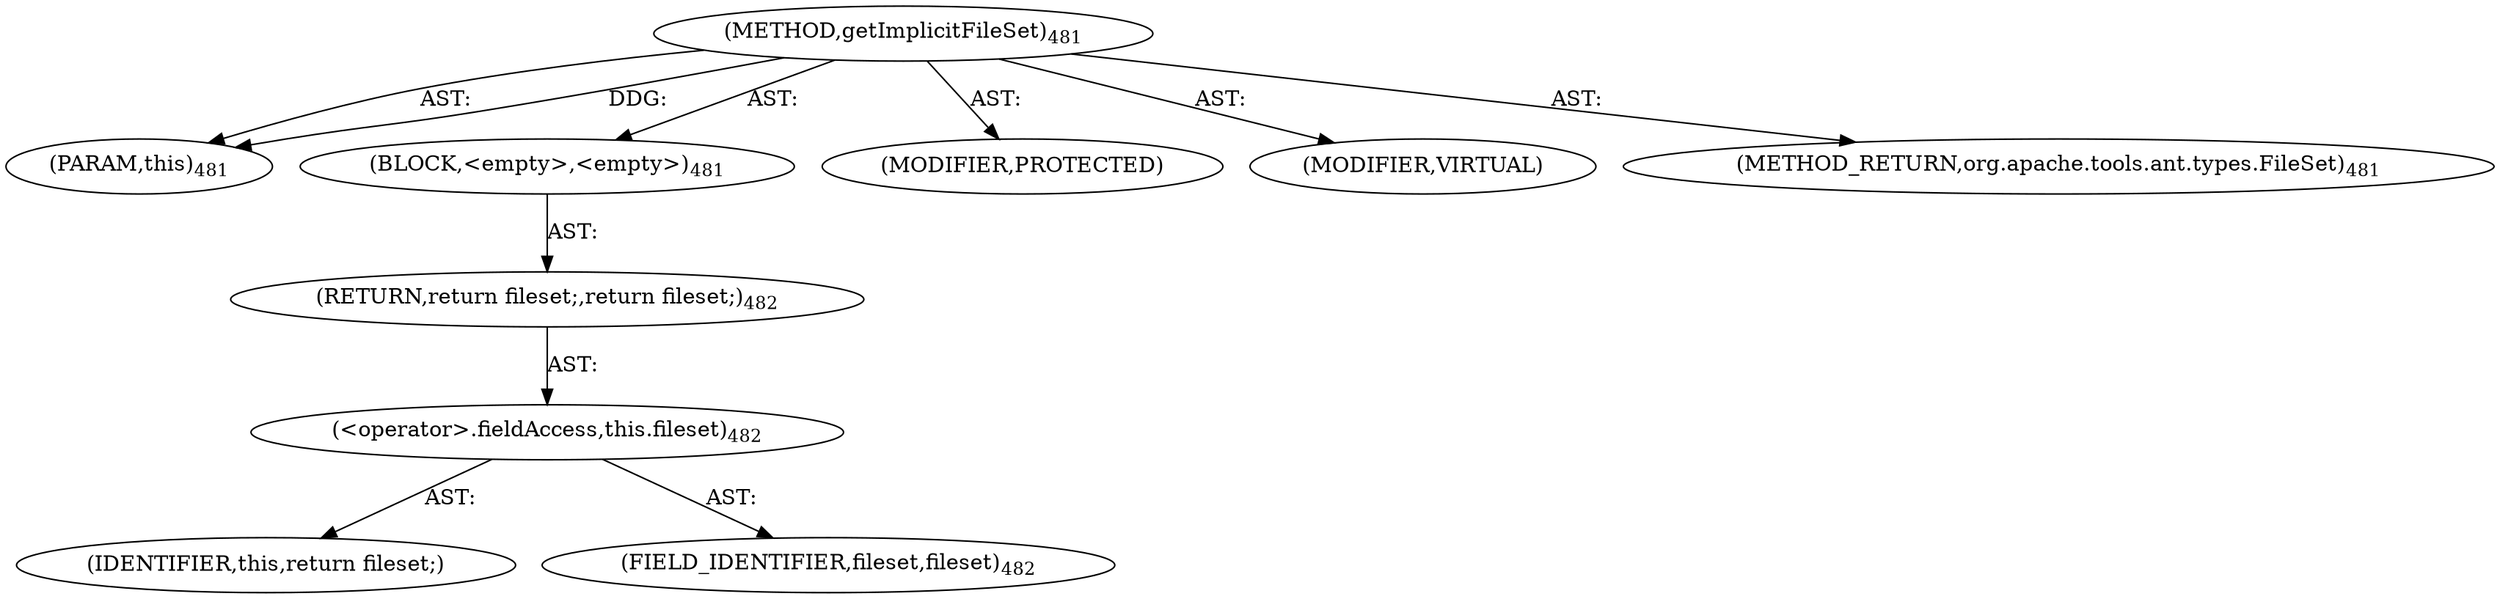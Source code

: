 digraph "getImplicitFileSet" {  
"111669149736" [label = <(METHOD,getImplicitFileSet)<SUB>481</SUB>> ]
"115964117064" [label = <(PARAM,this)<SUB>481</SUB>> ]
"25769803822" [label = <(BLOCK,&lt;empty&gt;,&lt;empty&gt;)<SUB>481</SUB>> ]
"146028888074" [label = <(RETURN,return fileset;,return fileset;)<SUB>482</SUB>> ]
"30064771191" [label = <(&lt;operator&gt;.fieldAccess,this.fileset)<SUB>482</SUB>> ]
"68719476833" [label = <(IDENTIFIER,this,return fileset;)> ]
"55834574889" [label = <(FIELD_IDENTIFIER,fileset,fileset)<SUB>482</SUB>> ]
"133143986257" [label = <(MODIFIER,PROTECTED)> ]
"133143986258" [label = <(MODIFIER,VIRTUAL)> ]
"128849018920" [label = <(METHOD_RETURN,org.apache.tools.ant.types.FileSet)<SUB>481</SUB>> ]
  "111669149736" -> "115964117064"  [ label = "AST: "] 
  "111669149736" -> "25769803822"  [ label = "AST: "] 
  "111669149736" -> "133143986257"  [ label = "AST: "] 
  "111669149736" -> "133143986258"  [ label = "AST: "] 
  "111669149736" -> "128849018920"  [ label = "AST: "] 
  "25769803822" -> "146028888074"  [ label = "AST: "] 
  "146028888074" -> "30064771191"  [ label = "AST: "] 
  "30064771191" -> "68719476833"  [ label = "AST: "] 
  "30064771191" -> "55834574889"  [ label = "AST: "] 
  "111669149736" -> "115964117064"  [ label = "DDG: "] 
}

